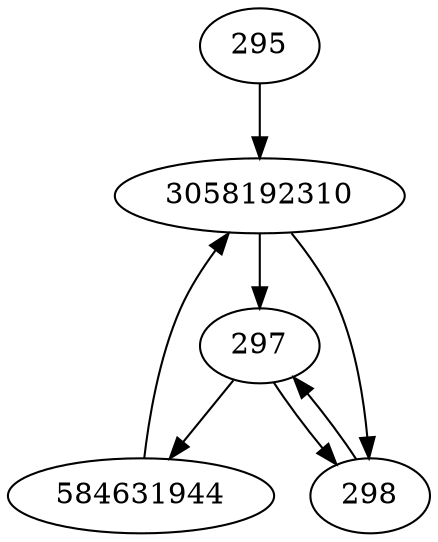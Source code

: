 strict digraph  {
295;
584631944;
297;
298;
3058192310;
295 -> 3058192310;
584631944 -> 3058192310;
297 -> 584631944;
297 -> 298;
298 -> 297;
3058192310 -> 297;
3058192310 -> 298;
}

